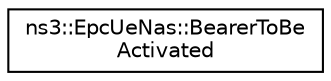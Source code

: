 digraph "Graphical Class Hierarchy"
{
 // LATEX_PDF_SIZE
  edge [fontname="Helvetica",fontsize="10",labelfontname="Helvetica",labelfontsize="10"];
  node [fontname="Helvetica",fontsize="10",shape=record];
  rankdir="LR";
  Node0 [label="ns3::EpcUeNas::BearerToBe\lActivated",height=0.2,width=0.4,color="black", fillcolor="white", style="filled",URL="$structns3_1_1_epc_ue_nas_1_1_bearer_to_be_activated.html",tooltip="BearerToBeActivated structure."];
}
